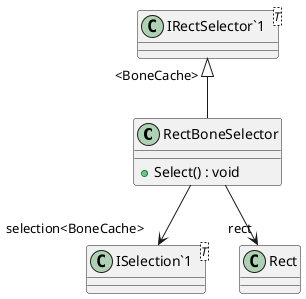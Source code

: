 @startuml
class RectBoneSelector {
    + Select() : void
}
class "IRectSelector`1"<T> {
}
class "ISelection`1"<T> {
}
"IRectSelector`1" "<BoneCache>" <|-- RectBoneSelector
RectBoneSelector --> "selection<BoneCache>" "ISelection`1"
RectBoneSelector --> "rect" Rect
@enduml
